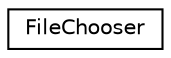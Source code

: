 digraph G
{
  edge [fontname="Helvetica",fontsize="10",labelfontname="Helvetica",labelfontsize="10"];
  node [fontname="Helvetica",fontsize="10",shape=record];
  rankdir="LR";
  Node1 [label="FileChooser",height=0.2,width=0.4,color="black", fillcolor="white", style="filled",URL="$class_file_chooser.html"];
}
